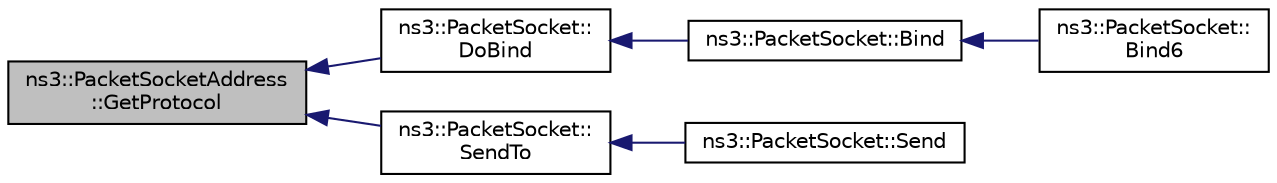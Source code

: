 digraph "ns3::PacketSocketAddress::GetProtocol"
{
  edge [fontname="Helvetica",fontsize="10",labelfontname="Helvetica",labelfontsize="10"];
  node [fontname="Helvetica",fontsize="10",shape=record];
  rankdir="LR";
  Node1 [label="ns3::PacketSocketAddress\l::GetProtocol",height=0.2,width=0.4,color="black", fillcolor="grey75", style="filled", fontcolor="black"];
  Node1 -> Node2 [dir="back",color="midnightblue",fontsize="10",style="solid"];
  Node2 [label="ns3::PacketSocket::\lDoBind",height=0.2,width=0.4,color="black", fillcolor="white", style="filled",URL="$db/d5c/classns3_1_1PacketSocket.html#a53aa1ab0fc18ef2d3389585f0440e181",tooltip="Bind the socket to the NetDevice and register the protocol handler specified in the address..."];
  Node2 -> Node3 [dir="back",color="midnightblue",fontsize="10",style="solid"];
  Node3 [label="ns3::PacketSocket::Bind",height=0.2,width=0.4,color="black", fillcolor="white", style="filled",URL="$db/d5c/classns3_1_1PacketSocket.html#a1c05582ce254f43c42d91dec28957e75",tooltip="Bind the socket to the NetDevice and register the protocol handler. "];
  Node3 -> Node4 [dir="back",color="midnightblue",fontsize="10",style="solid"];
  Node4 [label="ns3::PacketSocket::\lBind6",height=0.2,width=0.4,color="black", fillcolor="white", style="filled",URL="$db/d5c/classns3_1_1PacketSocket.html#a830ab9b76cfd7668d80564b142c276d1",tooltip="Bind the socket to the NetDevice and register the protocol handler. "];
  Node1 -> Node5 [dir="back",color="midnightblue",fontsize="10",style="solid"];
  Node5 [label="ns3::PacketSocket::\lSendTo",height=0.2,width=0.4,color="black", fillcolor="white", style="filled",URL="$db/d5c/classns3_1_1PacketSocket.html#a66dc5b7e29ad76f07ff46368f75b9165",tooltip="Send data to a specified peer. "];
  Node5 -> Node6 [dir="back",color="midnightblue",fontsize="10",style="solid"];
  Node6 [label="ns3::PacketSocket::Send",height=0.2,width=0.4,color="black", fillcolor="white", style="filled",URL="$db/d5c/classns3_1_1PacketSocket.html#a1fd81b9271758334d6abad658580b1a0",tooltip="Send data (or dummy data) to the remote host. "];
}
